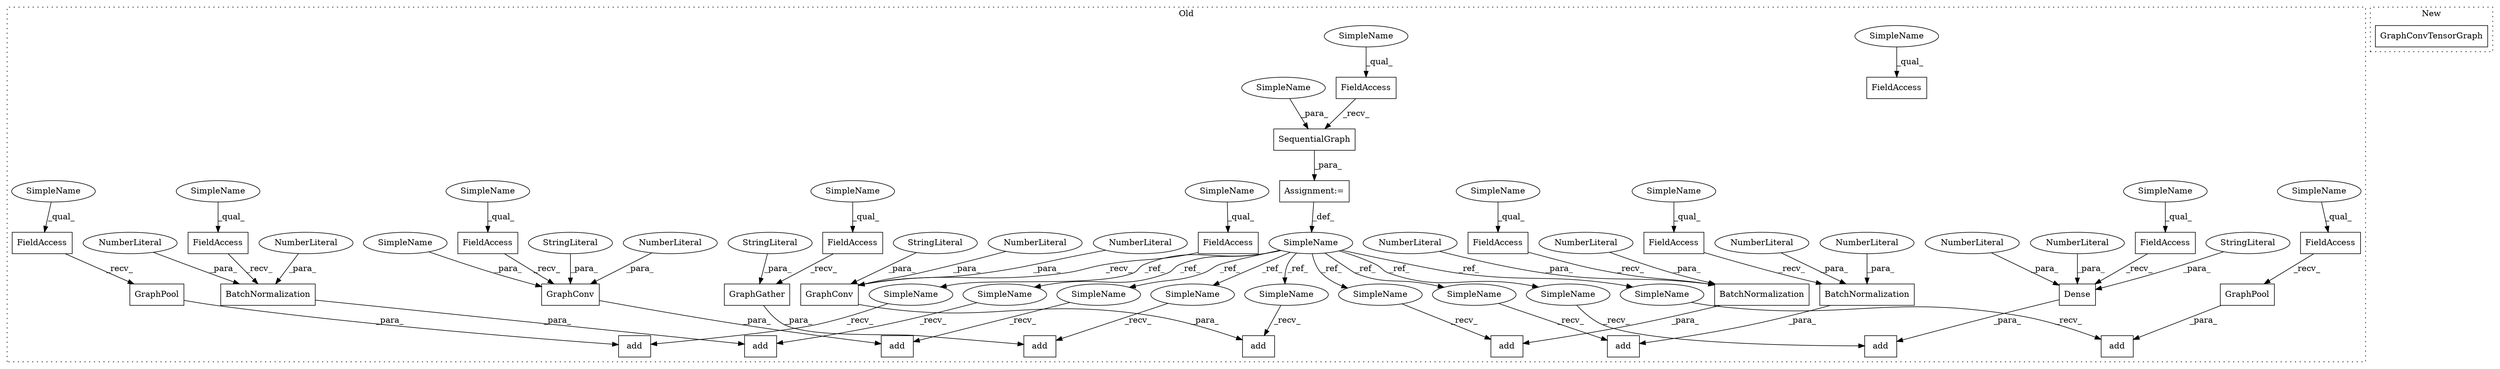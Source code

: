 digraph G {
subgraph cluster0 {
1 [label="GraphPool" a="32" s="1447" l="11" shape="box"];
3 [label="add" a="32" s="1431,1458" l="4,1" shape="box"];
4 [label="FieldAccess" a="22" s="1435" l="11" shape="box"];
5 [label="FieldAccess" a="22" s="1372" l="11" shape="box"];
6 [label="BatchNormalization" a="32" s="1384,1411" l="19,1" shape="box"];
7 [label="add" a="32" s="1368,1412" l="4,1" shape="box"];
8 [label="NumberLiteral" a="34" s="1403" l="6" shape="ellipse"];
9 [label="NumberLiteral" a="34" s="1410" l="1" shape="ellipse"];
10 [label="FieldAccess" a="22" s="1312" l="11" shape="box"];
11 [label="SimpleName" a="42" s="1071" l="11" shape="ellipse"];
12 [label="add" a="32" s="1308,1349" l="4,1" shape="box"];
13 [label="FieldAccess" a="22" s="1266" l="11" shape="box"];
14 [label="add" a="32" s="1533,1577" l="4,1" shape="box"];
15 [label="GraphPool" a="32" s="1278" l="11" shape="box"];
16 [label="add" a="32" s="1262,1289" l="4,1" shape="box"];
17 [label="FieldAccess" a="22" s="1600" l="11" shape="box"];
18 [label="add" a="32" s="1136,1180" l="4,1" shape="box"];
19 [label="FieldAccess" a="22" s="1481" l="11" shape="box"];
20 [label="add" a="32" s="1477,1514" l="4,1" shape="box"];
21 [label="Dense" a="32" s="1493,1513" l="6,1" shape="box"];
22 [label="add" a="32" s="1596,1642" l="4,1" shape="box"];
23 [label="NumberLiteral" a="34" s="1499" l="3" shape="ellipse"];
24 [label="add" a="32" s="1199,1243" l="4,1" shape="box"];
25 [label="NumberLiteral" a="34" s="1503" l="3" shape="ellipse"];
26 [label="FieldAccess" a="22" s="1537" l="11" shape="box"];
27 [label="FieldAccess" a="22" s="1083" l="11" shape="box"];
28 [label="FieldAccess" a="22" s="1203" l="11" shape="box"];
29 [label="FieldAccess" a="22" s="1655" l="15" shape="box"];
30 [label="FieldAccess" a="22" s="1140" l="11" shape="box"];
31 [label="GraphConv" a="32" s="1324,1348" l="10,1" shape="box"];
32 [label="NumberLiteral" a="34" s="1338" l="3" shape="ellipse"];
33 [label="NumberLiteral" a="34" s="1334" l="3" shape="ellipse"];
34 [label="GraphConv" a="32" s="1152,1179" l="10,1" shape="box"];
35 [label="NumberLiteral" a="34" s="1162" l="3" shape="ellipse"];
36 [label="SequentialGraph" a="32" s="1095,1117" l="16,1" shape="box"];
37 [label="GraphGather" a="32" s="1612,1641" l="12,1" shape="box"];
38 [label="StringLiteral" a="45" s="1635" l="6" shape="ellipse"];
39 [label="Assignment:=" a="7" s="1082" l="1" shape="box"];
40 [label="StringLiteral" a="45" s="1342" l="6" shape="ellipse"];
41 [label="StringLiteral" a="45" s="1507" l="6" shape="ellipse"];
42 [label="StringLiteral" a="45" s="1173" l="6" shape="ellipse"];
43 [label="BatchNormalization" a="32" s="1215,1242" l="19,1" shape="box"];
44 [label="NumberLiteral" a="34" s="1234" l="6" shape="ellipse"];
45 [label="NumberLiteral" a="34" s="1241" l="1" shape="ellipse"];
46 [label="BatchNormalization" a="32" s="1549,1576" l="19,1" shape="box"];
47 [label="NumberLiteral" a="34" s="1568" l="6" shape="ellipse"];
48 [label="NumberLiteral" a="34" s="1575" l="1" shape="ellipse"];
49 [label="SimpleName" a="42" s="1372" l="8" shape="ellipse"];
50 [label="SimpleName" a="42" s="1481" l="8" shape="ellipse"];
51 [label="SimpleName" a="42" s="1203" l="8" shape="ellipse"];
52 [label="SimpleName" a="42" s="1655" l="8" shape="ellipse"];
53 [label="SimpleName" a="42" s="1600" l="8" shape="ellipse"];
54 [label="SimpleName" a="42" s="1537" l="8" shape="ellipse"];
55 [label="SimpleName" a="42" s="1435" l="8" shape="ellipse"];
56 [label="SimpleName" a="42" s="1083" l="8" shape="ellipse"];
57 [label="SimpleName" a="42" s="1312" l="8" shape="ellipse"];
58 [label="SimpleName" a="42" s="1266" l="8" shape="ellipse"];
59 [label="SimpleName" a="42" s="1140" l="8" shape="ellipse"];
60 [label="SimpleName" a="42" s="1166" l="6" shape="ellipse"];
61 [label="SimpleName" a="42" s="1111" l="6" shape="ellipse"];
62 [label="SimpleName" a="42" s="1584" l="11" shape="ellipse"];
63 [label="SimpleName" a="42" s="1356" l="11" shape="ellipse"];
64 [label="SimpleName" a="42" s="1296" l="11" shape="ellipse"];
65 [label="SimpleName" a="42" s="1124" l="11" shape="ellipse"];
66 [label="SimpleName" a="42" s="1465" l="11" shape="ellipse"];
67 [label="SimpleName" a="42" s="1250" l="11" shape="ellipse"];
68 [label="SimpleName" a="42" s="1521" l="11" shape="ellipse"];
69 [label="SimpleName" a="42" s="1187" l="11" shape="ellipse"];
70 [label="SimpleName" a="42" s="1419" l="11" shape="ellipse"];
label = "Old";
style="dotted";
}
subgraph cluster1 {
2 [label="GraphConvTensorGraph" a="32" s="967,1030" l="21,1" shape="box"];
label = "New";
style="dotted";
}
1 -> 3 [label="_para_"];
4 -> 1 [label="_recv_"];
5 -> 6 [label="_recv_"];
6 -> 7 [label="_para_"];
8 -> 6 [label="_para_"];
9 -> 6 [label="_para_"];
10 -> 31 [label="_recv_"];
11 -> 68 [label="_ref_"];
11 -> 62 [label="_ref_"];
11 -> 64 [label="_ref_"];
11 -> 65 [label="_ref_"];
11 -> 67 [label="_ref_"];
11 -> 63 [label="_ref_"];
11 -> 66 [label="_ref_"];
11 -> 69 [label="_ref_"];
11 -> 70 [label="_ref_"];
13 -> 15 [label="_recv_"];
15 -> 16 [label="_para_"];
17 -> 37 [label="_recv_"];
19 -> 21 [label="_recv_"];
21 -> 20 [label="_para_"];
23 -> 21 [label="_para_"];
25 -> 21 [label="_para_"];
26 -> 46 [label="_recv_"];
27 -> 36 [label="_recv_"];
28 -> 43 [label="_recv_"];
30 -> 34 [label="_recv_"];
31 -> 12 [label="_para_"];
32 -> 31 [label="_para_"];
33 -> 31 [label="_para_"];
34 -> 18 [label="_para_"];
35 -> 34 [label="_para_"];
36 -> 39 [label="_para_"];
37 -> 22 [label="_para_"];
38 -> 37 [label="_para_"];
39 -> 11 [label="_def_"];
40 -> 31 [label="_para_"];
41 -> 21 [label="_para_"];
42 -> 34 [label="_para_"];
43 -> 24 [label="_para_"];
44 -> 43 [label="_para_"];
45 -> 43 [label="_para_"];
46 -> 14 [label="_para_"];
47 -> 46 [label="_para_"];
48 -> 46 [label="_para_"];
49 -> 5 [label="_qual_"];
50 -> 19 [label="_qual_"];
51 -> 28 [label="_qual_"];
52 -> 29 [label="_qual_"];
53 -> 17 [label="_qual_"];
54 -> 26 [label="_qual_"];
55 -> 4 [label="_qual_"];
56 -> 27 [label="_qual_"];
57 -> 10 [label="_qual_"];
58 -> 13 [label="_qual_"];
59 -> 30 [label="_qual_"];
60 -> 34 [label="_para_"];
61 -> 36 [label="_para_"];
62 -> 22 [label="_recv_"];
63 -> 7 [label="_recv_"];
64 -> 12 [label="_recv_"];
65 -> 18 [label="_recv_"];
66 -> 20 [label="_recv_"];
67 -> 16 [label="_recv_"];
68 -> 14 [label="_recv_"];
69 -> 24 [label="_recv_"];
70 -> 3 [label="_recv_"];
}